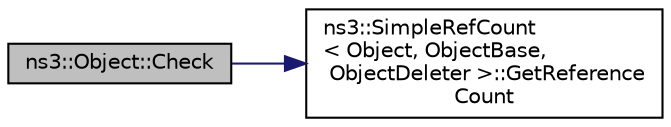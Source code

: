 digraph "ns3::Object::Check"
{
 // LATEX_PDF_SIZE
  edge [fontname="Helvetica",fontsize="10",labelfontname="Helvetica",labelfontsize="10"];
  node [fontname="Helvetica",fontsize="10",shape=record];
  rankdir="LR";
  Node1 [label="ns3::Object::Check",height=0.2,width=0.4,color="black", fillcolor="grey75", style="filled", fontcolor="black",tooltip="Verify that this Object is still live, by checking it's reference count."];
  Node1 -> Node2 [color="midnightblue",fontsize="10",style="solid",fontname="Helvetica"];
  Node2 [label="ns3::SimpleRefCount\l\< Object, ObjectBase,\l ObjectDeleter \>::GetReference\lCount",height=0.2,width=0.4,color="black", fillcolor="white", style="filled",URL="$classns3_1_1_simple_ref_count.html#a9cb85ae452ce0e1c74f11b3e4d357171",tooltip="Get the reference count of the object."];
}

